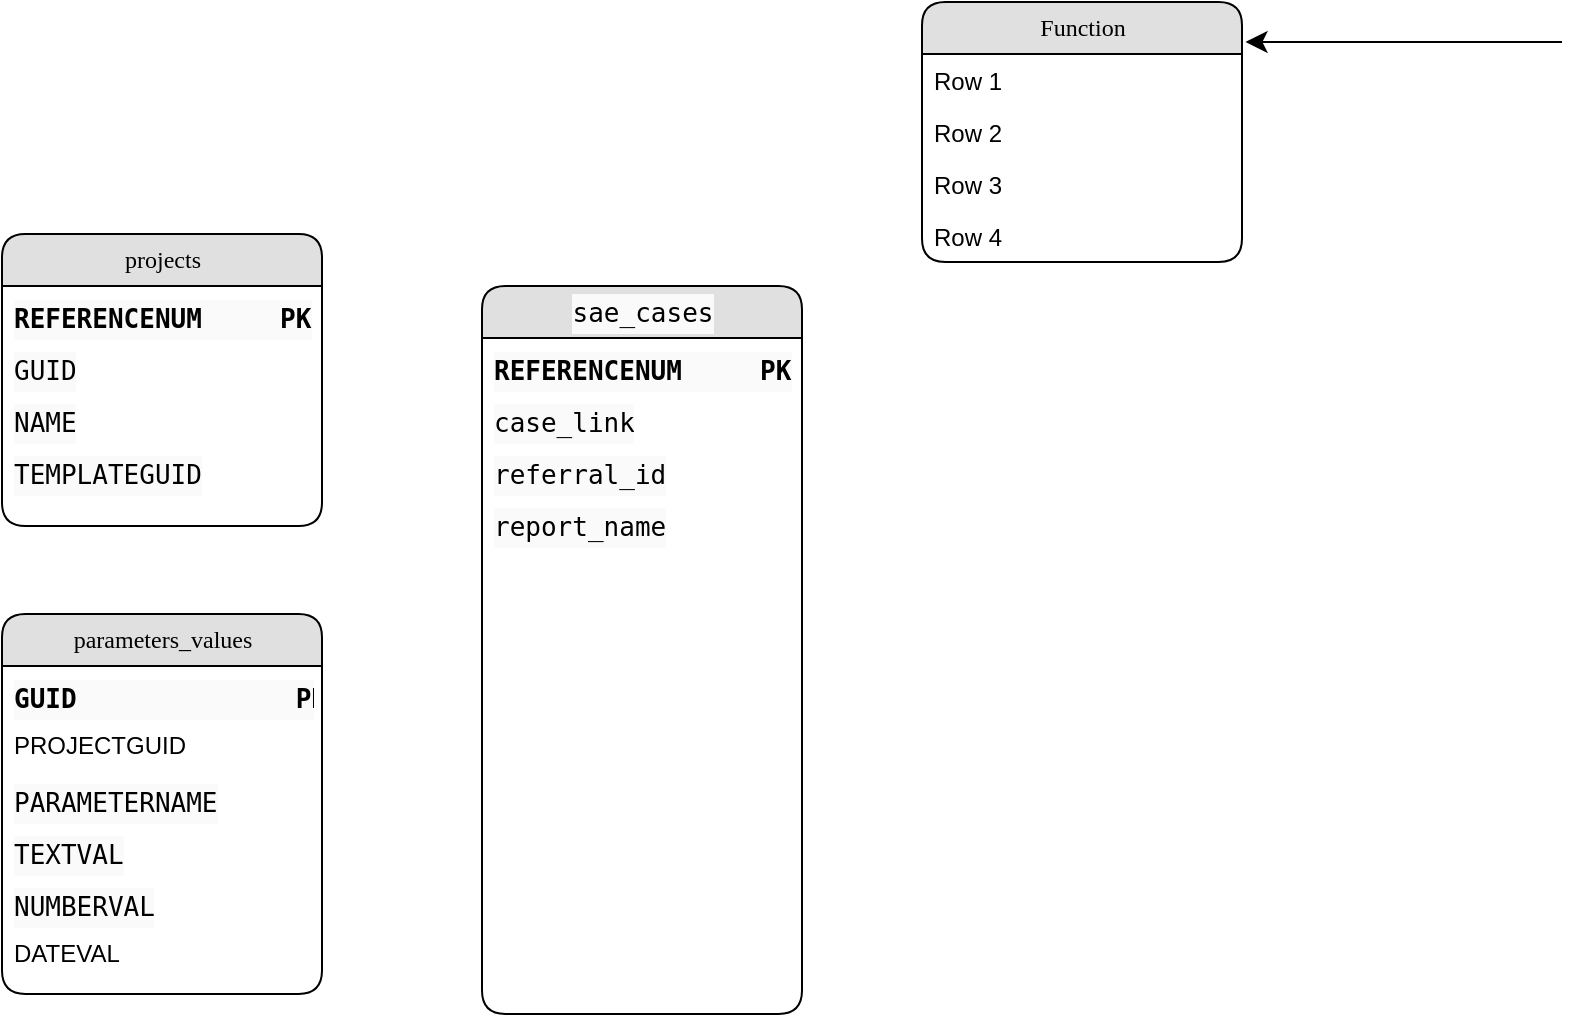 <mxfile version="24.7.14">
  <diagram name="Page-1" id="b520641d-4fe3-3701-9064-5fc419738815">
    <mxGraphModel dx="1042" dy="567" grid="1" gridSize="10" guides="1" tooltips="1" connect="1" arrows="1" fold="1" page="1" pageScale="1" pageWidth="1100" pageHeight="850" background="none" math="0" shadow="0">
      <root>
        <mxCell id="0" />
        <mxCell id="1" parent="0" />
        <mxCell id="21ea969265ad0168-6" value="projects" style="swimlane;html=1;fontStyle=0;childLayout=stackLayout;horizontal=1;startSize=26;fillColor=#e0e0e0;horizontalStack=0;resizeParent=1;resizeLast=0;collapsible=1;marginBottom=0;swimlaneFillColor=#ffffff;align=center;rounded=1;shadow=0;comic=0;labelBackgroundColor=none;strokeWidth=1;fontFamily=Verdana;fontSize=12;fontColor=#000000;" parent="1" vertex="1">
          <mxGeometry x="100" y="190" width="160" height="146" as="geometry" />
        </mxCell>
        <mxCell id="21ea969265ad0168-7" value="&lt;div style=&quot;background-color: rgb(250, 250, 250); font-family: &amp;quot;Source Code Pro&amp;quot;, Menlo, Consolas, monospace, Consolas, &amp;quot;Courier New&amp;quot;, monospace; font-size: 13px; line-height: 20px; white-space: pre;&quot;&gt;&lt;div style=&quot;line-height: 20px;&quot;&gt;&lt;div style=&quot;line-height: 20px;&quot;&gt;&lt;span style=&quot;&quot;&gt;&lt;b&gt;REFERENCENUM     PK&lt;/b&gt;&lt;/span&gt;&lt;/div&gt;&lt;/div&gt;&lt;/div&gt;" style="text;html=1;strokeColor=none;fillColor=none;spacingLeft=4;spacingRight=4;whiteSpace=wrap;overflow=hidden;rotatable=0;points=[[0,0.5],[1,0.5]];portConstraint=eastwest;fontColor=default;" parent="21ea969265ad0168-6" vertex="1">
          <mxGeometry y="26" width="160" height="26" as="geometry" />
        </mxCell>
        <mxCell id="21ea969265ad0168-9" value="&lt;div style=&quot;background-color: rgb(250, 250, 250); font-family: &amp;quot;Source Code Pro&amp;quot;, Menlo, Consolas, monospace, Consolas, &amp;quot;Courier New&amp;quot;, monospace; font-size: 13px; line-height: 20px; white-space: pre;&quot;&gt;&lt;span style=&quot;&quot;&gt;GUID&lt;/span&gt;&lt;/div&gt;" style="text;html=1;strokeColor=none;fillColor=none;spacingLeft=4;spacingRight=4;whiteSpace=wrap;overflow=hidden;rotatable=0;points=[[0,0.5],[1,0.5]];portConstraint=eastwest;fontColor=default;" parent="21ea969265ad0168-6" vertex="1">
          <mxGeometry y="52" width="160" height="26" as="geometry" />
        </mxCell>
        <mxCell id="PZufTCzIXzkl9HZhi7Wz-1" value="&lt;div style=&quot;background-color: rgb(250, 250, 250); font-family: &amp;quot;Source Code Pro&amp;quot;, Menlo, Consolas, monospace, Consolas, &amp;quot;Courier New&amp;quot;, monospace; font-size: 13px; line-height: 20px; white-space: pre;&quot;&gt;&lt;span style=&quot;&quot;&gt;NAME&lt;/span&gt;&lt;/div&gt;" style="text;html=1;strokeColor=none;fillColor=none;spacingLeft=4;spacingRight=4;whiteSpace=wrap;overflow=hidden;rotatable=0;points=[[0,0.5],[1,0.5]];portConstraint=eastwest;fontColor=default;" vertex="1" parent="21ea969265ad0168-6">
          <mxGeometry y="78" width="160" height="26" as="geometry" />
        </mxCell>
        <mxCell id="21ea969265ad0168-8" value="&lt;div style=&quot;background-color: rgb(250, 250, 250); font-family: &amp;quot;Source Code Pro&amp;quot;, Menlo, Consolas, monospace, Consolas, &amp;quot;Courier New&amp;quot;, monospace; font-size: 13px; line-height: 20px; white-space: pre;&quot;&gt;&lt;span style=&quot;&quot;&gt;TEMPLATEGUID&lt;/span&gt;&lt;/div&gt;" style="text;html=1;strokeColor=none;fillColor=none;spacingLeft=4;spacingRight=4;whiteSpace=wrap;overflow=hidden;rotatable=0;points=[[0,0.5],[1,0.5]];portConstraint=eastwest;fontColor=#000000;" parent="21ea969265ad0168-6" vertex="1">
          <mxGeometry y="104" width="160" height="26" as="geometry" />
        </mxCell>
        <mxCell id="21ea969265ad0168-10" value="Function" style="swimlane;html=1;fontStyle=0;childLayout=stackLayout;horizontal=1;startSize=26;fillColor=#e0e0e0;horizontalStack=0;resizeParent=1;resizeLast=0;collapsible=1;marginBottom=0;swimlaneFillColor=#ffffff;align=center;rounded=1;shadow=0;comic=0;labelBackgroundColor=none;strokeWidth=1;fontFamily=Verdana;fontSize=12" parent="1" vertex="1">
          <mxGeometry x="560" y="74" width="160" height="130" as="geometry" />
        </mxCell>
        <mxCell id="21ea969265ad0168-11" value="Row 1" style="text;html=1;strokeColor=none;fillColor=none;spacingLeft=4;spacingRight=4;whiteSpace=wrap;overflow=hidden;rotatable=0;points=[[0,0.5],[1,0.5]];portConstraint=eastwest;" parent="21ea969265ad0168-10" vertex="1">
          <mxGeometry y="26" width="160" height="26" as="geometry" />
        </mxCell>
        <mxCell id="21ea969265ad0168-12" value="Row 2" style="text;html=1;strokeColor=none;fillColor=none;spacingLeft=4;spacingRight=4;whiteSpace=wrap;overflow=hidden;rotatable=0;points=[[0,0.5],[1,0.5]];portConstraint=eastwest;" parent="21ea969265ad0168-10" vertex="1">
          <mxGeometry y="52" width="160" height="26" as="geometry" />
        </mxCell>
        <mxCell id="21ea969265ad0168-52" value="Row 3" style="text;html=1;strokeColor=none;fillColor=none;spacingLeft=4;spacingRight=4;whiteSpace=wrap;overflow=hidden;rotatable=0;points=[[0,0.5],[1,0.5]];portConstraint=eastwest;" parent="21ea969265ad0168-10" vertex="1">
          <mxGeometry y="78" width="160" height="26" as="geometry" />
        </mxCell>
        <mxCell id="21ea969265ad0168-13" value="Row 4" style="text;html=1;strokeColor=none;fillColor=none;spacingLeft=4;spacingRight=4;whiteSpace=wrap;overflow=hidden;rotatable=0;points=[[0,0.5],[1,0.5]];portConstraint=eastwest;" parent="21ea969265ad0168-10" vertex="1">
          <mxGeometry y="104" width="160" height="26" as="geometry" />
        </mxCell>
        <mxCell id="21ea969265ad0168-50" style="edgeStyle=elbowEdgeStyle;html=1;labelBackgroundColor=none;startFill=0;startSize=8;endFill=1;endSize=8;fontFamily=Verdana;fontSize=12;elbow=vertical;entryX=1.011;entryY=0.152;entryPerimeter=0;" parent="1" target="21ea969265ad0168-10" edge="1">
          <mxGeometry relative="1" as="geometry">
            <mxPoint x="740" y="89" as="targetPoint" />
            <mxPoint x="880" y="94" as="sourcePoint" />
            <Array as="points">
              <mxPoint x="810" y="94" />
            </Array>
          </mxGeometry>
        </mxCell>
        <mxCell id="PZufTCzIXzkl9HZhi7Wz-10" value="parameters_values" style="swimlane;html=1;fontStyle=0;childLayout=stackLayout;horizontal=1;startSize=26;fillColor=#e0e0e0;horizontalStack=0;resizeParent=1;resizeLast=0;collapsible=1;marginBottom=0;swimlaneFillColor=#ffffff;align=center;rounded=1;shadow=0;comic=0;labelBackgroundColor=none;strokeWidth=1;fontFamily=Verdana;fontSize=12;fontColor=#000000;" vertex="1" parent="1">
          <mxGeometry x="100" y="380" width="160" height="190" as="geometry" />
        </mxCell>
        <mxCell id="PZufTCzIXzkl9HZhi7Wz-11" value="&lt;div style=&quot;background-color: rgb(250, 250, 250); font-family: &amp;quot;Source Code Pro&amp;quot;, Menlo, Consolas, monospace, Consolas, &amp;quot;Courier New&amp;quot;, monospace; font-size: 13px; line-height: 20px; white-space: pre;&quot;&gt;&lt;div style=&quot;line-height: 20px;&quot;&gt;&lt;div style=&quot;line-height: 20px;&quot;&gt;&lt;span style=&quot;&quot;&gt;&lt;b&gt;GUID              PK&lt;/b&gt;&lt;/span&gt;&lt;/div&gt;&lt;/div&gt;&lt;/div&gt;" style="text;html=1;strokeColor=none;fillColor=none;spacingLeft=4;spacingRight=4;whiteSpace=wrap;overflow=hidden;rotatable=0;points=[[0,0.5],[1,0.5]];portConstraint=eastwest;fontColor=default;" vertex="1" parent="PZufTCzIXzkl9HZhi7Wz-10">
          <mxGeometry y="26" width="160" height="26" as="geometry" />
        </mxCell>
        <mxCell id="PZufTCzIXzkl9HZhi7Wz-16" value="PROJECTGUID" style="text;html=1;strokeColor=none;fillColor=none;spacingLeft=4;spacingRight=4;whiteSpace=wrap;overflow=hidden;rotatable=0;points=[[0,0.5],[1,0.5]];portConstraint=eastwest;fontColor=default;" vertex="1" parent="PZufTCzIXzkl9HZhi7Wz-10">
          <mxGeometry y="52" width="160" height="26" as="geometry" />
        </mxCell>
        <mxCell id="PZufTCzIXzkl9HZhi7Wz-12" value="&lt;div style=&quot;background-color: rgb(250, 250, 250); line-height: 20px;&quot;&gt;&lt;div style=&quot;line-height: 20px;&quot;&gt;&lt;font face=&quot;Source Code Pro, Menlo, Consolas, monospace, Consolas, Courier New, monospace&quot;&gt;&lt;span style=&quot;font-size: 13px; white-space: pre;&quot;&gt;PARAMETERNAME&lt;/span&gt;&lt;/font&gt;&lt;br&gt;&lt;/div&gt;&lt;/div&gt;" style="text;html=1;strokeColor=none;fillColor=none;spacingLeft=4;spacingRight=4;whiteSpace=wrap;overflow=hidden;rotatable=0;points=[[0,0.5],[1,0.5]];portConstraint=eastwest;fontColor=#000000;" vertex="1" parent="PZufTCzIXzkl9HZhi7Wz-10">
          <mxGeometry y="78" width="160" height="26" as="geometry" />
        </mxCell>
        <mxCell id="PZufTCzIXzkl9HZhi7Wz-13" value="&lt;div style=&quot;background-color: rgb(250, 250, 250); line-height: 20px;&quot;&gt;&lt;font face=&quot;Source Code Pro, Menlo, Consolas, monospace, Consolas, Courier New, monospace&quot;&gt;&lt;span style=&quot;font-size: 13px; white-space: pre;&quot;&gt;TEXTVAL&lt;/span&gt;&lt;/font&gt;&lt;br&gt;&lt;/div&gt;" style="text;html=1;strokeColor=none;fillColor=none;spacingLeft=4;spacingRight=4;whiteSpace=wrap;overflow=hidden;rotatable=0;points=[[0,0.5],[1,0.5]];portConstraint=eastwest;fontColor=default;" vertex="1" parent="PZufTCzIXzkl9HZhi7Wz-10">
          <mxGeometry y="104" width="160" height="26" as="geometry" />
        </mxCell>
        <mxCell id="PZufTCzIXzkl9HZhi7Wz-14" value="&lt;div style=&quot;background-color: rgb(250, 250, 250); line-height: 20px;&quot;&gt;&lt;font face=&quot;Source Code Pro, Menlo, Consolas, monospace, Consolas, Courier New, monospace&quot;&gt;&lt;span style=&quot;font-size: 13px; white-space: pre;&quot;&gt;NUMBERVAL&lt;/span&gt;&lt;/font&gt;&lt;br&gt;&lt;/div&gt;" style="text;html=1;strokeColor=none;fillColor=none;spacingLeft=4;spacingRight=4;whiteSpace=wrap;overflow=hidden;rotatable=0;points=[[0,0.5],[1,0.5]];portConstraint=eastwest;fontColor=default;" vertex="1" parent="PZufTCzIXzkl9HZhi7Wz-10">
          <mxGeometry y="130" width="160" height="26" as="geometry" />
        </mxCell>
        <mxCell id="PZufTCzIXzkl9HZhi7Wz-15" value="DATEVAL" style="text;html=1;strokeColor=none;fillColor=none;spacingLeft=4;spacingRight=4;whiteSpace=wrap;overflow=hidden;rotatable=0;points=[[0,0.5],[1,0.5]];portConstraint=eastwest;fontColor=default;" vertex="1" parent="PZufTCzIXzkl9HZhi7Wz-10">
          <mxGeometry y="156" width="160" height="26" as="geometry" />
        </mxCell>
        <mxCell id="PZufTCzIXzkl9HZhi7Wz-17" value="&lt;div style=&quot;background-color: rgb(250, 250, 250); font-family: &amp;quot;Source Code Pro&amp;quot;, Menlo, Consolas, monospace, Consolas, &amp;quot;Courier New&amp;quot;, monospace; font-size: 13px; line-height: 20px; white-space-collapse: preserve;&quot;&gt;sae_cases&lt;/div&gt;" style="swimlane;html=1;fontStyle=0;childLayout=stackLayout;horizontal=1;startSize=26;fillColor=#e0e0e0;horizontalStack=0;resizeParent=1;resizeLast=0;collapsible=1;marginBottom=0;swimlaneFillColor=#ffffff;align=center;rounded=1;shadow=0;comic=0;labelBackgroundColor=none;strokeWidth=1;fontFamily=Verdana;fontSize=12;fontColor=#000000;" vertex="1" parent="1">
          <mxGeometry x="340" y="216" width="160" height="364" as="geometry" />
        </mxCell>
        <mxCell id="PZufTCzIXzkl9HZhi7Wz-18" value="&lt;div style=&quot;background-color: rgb(250, 250, 250); font-family: &amp;quot;Source Code Pro&amp;quot;, Menlo, Consolas, monospace, Consolas, &amp;quot;Courier New&amp;quot;, monospace; font-size: 13px; line-height: 20px; white-space: pre;&quot;&gt;&lt;div style=&quot;line-height: 20px;&quot;&gt;&lt;div style=&quot;line-height: 20px;&quot;&gt;&lt;span style=&quot;&quot;&gt;&lt;b&gt;REFERENCENUM     PK&lt;/b&gt;&lt;/span&gt;&lt;/div&gt;&lt;/div&gt;&lt;/div&gt;" style="text;html=1;strokeColor=none;fillColor=none;spacingLeft=4;spacingRight=4;whiteSpace=wrap;overflow=hidden;rotatable=0;points=[[0,0.5],[1,0.5]];portConstraint=eastwest;fontColor=default;" vertex="1" parent="PZufTCzIXzkl9HZhi7Wz-17">
          <mxGeometry y="26" width="160" height="26" as="geometry" />
        </mxCell>
        <mxCell id="PZufTCzIXzkl9HZhi7Wz-19" value="&lt;div style=&quot;background-color: rgb(250, 250, 250); line-height: 20px;&quot;&gt;&lt;font face=&quot;Source Code Pro, Menlo, Consolas, monospace, Consolas, Courier New, monospace&quot;&gt;&lt;span style=&quot;font-size: 13px; white-space: pre;&quot;&gt;case_link&lt;/span&gt;&lt;/font&gt;&lt;br&gt;&lt;/div&gt;" style="text;html=1;strokeColor=none;fillColor=none;spacingLeft=4;spacingRight=4;whiteSpace=wrap;overflow=hidden;rotatable=0;points=[[0,0.5],[1,0.5]];portConstraint=eastwest;fontColor=#000000;" vertex="1" parent="PZufTCzIXzkl9HZhi7Wz-17">
          <mxGeometry y="52" width="160" height="26" as="geometry" />
        </mxCell>
        <mxCell id="PZufTCzIXzkl9HZhi7Wz-20" value="&lt;div style=&quot;background-color: rgb(250, 250, 250); line-height: 20px;&quot;&gt;&lt;font face=&quot;Source Code Pro, Menlo, Consolas, monospace, Consolas, Courier New, monospace&quot;&gt;&lt;span style=&quot;font-size: 13px; white-space: pre;&quot;&gt;referral_id&lt;/span&gt;&lt;/font&gt;&lt;br&gt;&lt;/div&gt;" style="text;html=1;strokeColor=none;fillColor=none;spacingLeft=4;spacingRight=4;whiteSpace=wrap;overflow=hidden;rotatable=0;points=[[0,0.5],[1,0.5]];portConstraint=eastwest;fontColor=default;" vertex="1" parent="PZufTCzIXzkl9HZhi7Wz-17">
          <mxGeometry y="78" width="160" height="26" as="geometry" />
        </mxCell>
        <mxCell id="PZufTCzIXzkl9HZhi7Wz-21" value="&lt;div style=&quot;background-color: rgb(250, 250, 250); line-height: 20px;&quot;&gt;&lt;font face=&quot;Source Code Pro, Menlo, Consolas, monospace, Consolas, Courier New, monospace&quot;&gt;&lt;span style=&quot;font-size: 13px; white-space: pre;&quot;&gt;report_name&lt;/span&gt;&lt;/font&gt;&lt;br&gt;&lt;/div&gt;" style="text;html=1;strokeColor=none;fillColor=none;spacingLeft=4;spacingRight=4;whiteSpace=wrap;overflow=hidden;rotatable=0;points=[[0,0.5],[1,0.5]];portConstraint=eastwest;fontColor=default;" vertex="1" parent="PZufTCzIXzkl9HZhi7Wz-17">
          <mxGeometry y="104" width="160" height="26" as="geometry" />
        </mxCell>
        <mxCell id="PZufTCzIXzkl9HZhi7Wz-37" style="text;html=1;strokeColor=none;fillColor=none;spacingLeft=4;spacingRight=4;whiteSpace=wrap;overflow=hidden;rotatable=0;points=[[0,0.5],[1,0.5]];portConstraint=eastwest;fontColor=default;" vertex="1" parent="PZufTCzIXzkl9HZhi7Wz-17">
          <mxGeometry y="130" width="160" height="26" as="geometry" />
        </mxCell>
        <mxCell id="PZufTCzIXzkl9HZhi7Wz-38" style="text;html=1;strokeColor=none;fillColor=none;spacingLeft=4;spacingRight=4;whiteSpace=wrap;overflow=hidden;rotatable=0;points=[[0,0.5],[1,0.5]];portConstraint=eastwest;fontColor=default;" vertex="1" parent="PZufTCzIXzkl9HZhi7Wz-17">
          <mxGeometry y="156" width="160" height="26" as="geometry" />
        </mxCell>
        <mxCell id="PZufTCzIXzkl9HZhi7Wz-39" style="text;html=1;strokeColor=none;fillColor=none;spacingLeft=4;spacingRight=4;whiteSpace=wrap;overflow=hidden;rotatable=0;points=[[0,0.5],[1,0.5]];portConstraint=eastwest;fontColor=default;" vertex="1" parent="PZufTCzIXzkl9HZhi7Wz-17">
          <mxGeometry y="182" width="160" height="26" as="geometry" />
        </mxCell>
        <mxCell id="PZufTCzIXzkl9HZhi7Wz-40" style="text;html=1;strokeColor=none;fillColor=none;spacingLeft=4;spacingRight=4;whiteSpace=wrap;overflow=hidden;rotatable=0;points=[[0,0.5],[1,0.5]];portConstraint=eastwest;fontColor=default;" vertex="1" parent="PZufTCzIXzkl9HZhi7Wz-17">
          <mxGeometry y="208" width="160" height="26" as="geometry" />
        </mxCell>
        <mxCell id="PZufTCzIXzkl9HZhi7Wz-41" style="text;html=1;strokeColor=none;fillColor=none;spacingLeft=4;spacingRight=4;whiteSpace=wrap;overflow=hidden;rotatable=0;points=[[0,0.5],[1,0.5]];portConstraint=eastwest;fontColor=default;" vertex="1" parent="PZufTCzIXzkl9HZhi7Wz-17">
          <mxGeometry y="234" width="160" height="26" as="geometry" />
        </mxCell>
        <mxCell id="PZufTCzIXzkl9HZhi7Wz-42" style="text;html=1;strokeColor=none;fillColor=none;spacingLeft=4;spacingRight=4;whiteSpace=wrap;overflow=hidden;rotatable=0;points=[[0,0.5],[1,0.5]];portConstraint=eastwest;fontColor=default;" vertex="1" parent="PZufTCzIXzkl9HZhi7Wz-17">
          <mxGeometry y="260" width="160" height="26" as="geometry" />
        </mxCell>
        <mxCell id="PZufTCzIXzkl9HZhi7Wz-43" style="text;html=1;strokeColor=none;fillColor=none;spacingLeft=4;spacingRight=4;whiteSpace=wrap;overflow=hidden;rotatable=0;points=[[0,0.5],[1,0.5]];portConstraint=eastwest;fontColor=default;" vertex="1" parent="PZufTCzIXzkl9HZhi7Wz-17">
          <mxGeometry y="286" width="160" height="26" as="geometry" />
        </mxCell>
        <mxCell id="PZufTCzIXzkl9HZhi7Wz-44" style="text;html=1;strokeColor=none;fillColor=none;spacingLeft=4;spacingRight=4;whiteSpace=wrap;overflow=hidden;rotatable=0;points=[[0,0.5],[1,0.5]];portConstraint=eastwest;fontColor=default;" vertex="1" parent="PZufTCzIXzkl9HZhi7Wz-17">
          <mxGeometry y="312" width="160" height="26" as="geometry" />
        </mxCell>
        <mxCell id="PZufTCzIXzkl9HZhi7Wz-45" style="text;html=1;strokeColor=none;fillColor=none;spacingLeft=4;spacingRight=4;whiteSpace=wrap;overflow=hidden;rotatable=0;points=[[0,0.5],[1,0.5]];portConstraint=eastwest;fontColor=default;" vertex="1" parent="PZufTCzIXzkl9HZhi7Wz-17">
          <mxGeometry y="338" width="160" height="26" as="geometry" />
        </mxCell>
      </root>
    </mxGraphModel>
  </diagram>
</mxfile>
